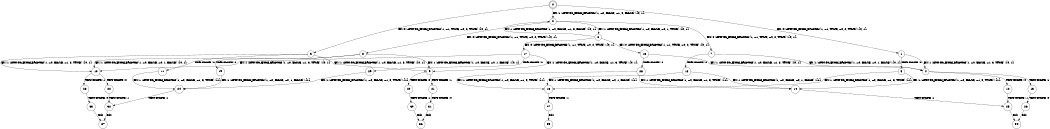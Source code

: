 digraph BCG {
size = "7, 10.5";
center = TRUE;
node [shape = circle];
0 [peripheries = 2];
0 -> 1 [label = "EX !0 !ATOMIC_EXCH_BRANCH (1, +1, TRUE, +0, 2, TRUE) !{0, 1}"];
0 -> 2 [label = "EX !1 !ATOMIC_EXCH_BRANCH (1, +0, FALSE, +1, 3, FALSE) !{0, 1}"];
0 -> 3 [label = "EX !0 !ATOMIC_EXCH_BRANCH (1, +1, TRUE, +0, 2, TRUE) !{0, 1}"];
1 -> 4 [label = "EX !1 !ATOMIC_EXCH_BRANCH (1, +0, FALSE, +1, 3, TRUE) !{0, 1}"];
1 -> 5 [label = "TERMINATE !0"];
2 -> 6 [label = "EX !1 !ATOMIC_EXCH_BRANCH (1, +0, FALSE, +0, 1, TRUE) !{0, 1}"];
2 -> 7 [label = "EX !0 !ATOMIC_EXCH_BRANCH (1, +1, TRUE, +0, 2, TRUE) !{0, 1}"];
2 -> 8 [label = "EX !0 !ATOMIC_EXCH_BRANCH (1, +1, TRUE, +0, 2, TRUE) !{0, 1}"];
3 -> 9 [label = "EX !1 !ATOMIC_EXCH_BRANCH (1, +0, FALSE, +1, 3, TRUE) !{0, 1}"];
3 -> 10 [label = "EX !1 !ATOMIC_EXCH_BRANCH (1, +0, FALSE, +1, 3, TRUE) !{0, 1}"];
3 -> 11 [label = "TERMINATE !0"];
4 -> 12 [label = "TERMINATE !0"];
4 -> 13 [label = "TERMINATE !1"];
5 -> 14 [label = "EX !1 !ATOMIC_EXCH_BRANCH (1, +0, FALSE, +1, 3, TRUE) !{1}"];
5 -> 15 [label = "EX !1 !ATOMIC_EXCH_BRANCH (1, +0, FALSE, +1, 3, TRUE) !{1}"];
6 -> 2 [label = "EX !1 !ATOMIC_EXCH_BRANCH (1, +0, FALSE, +1, 3, FALSE) !{0, 1}"];
6 -> 16 [label = "EX !0 !ATOMIC_EXCH_BRANCH (1, +1, TRUE, +0, 2, TRUE) !{0, 1}"];
6 -> 17 [label = "EX !0 !ATOMIC_EXCH_BRANCH (1, +1, TRUE, +0, 2, TRUE) !{0, 1}"];
7 -> 4 [label = "EX !1 !ATOMIC_EXCH_BRANCH (1, +0, FALSE, +0, 1, FALSE) !{0, 1}"];
7 -> 18 [label = "TERMINATE !0"];
8 -> 9 [label = "EX !1 !ATOMIC_EXCH_BRANCH (1, +0, FALSE, +0, 1, FALSE) !{0, 1}"];
8 -> 10 [label = "EX !1 !ATOMIC_EXCH_BRANCH (1, +0, FALSE, +0, 1, FALSE) !{0, 1}"];
8 -> 19 [label = "TERMINATE !0"];
9 -> 20 [label = "TERMINATE !0"];
9 -> 21 [label = "TERMINATE !1"];
10 -> 22 [label = "TERMINATE !0"];
10 -> 23 [label = "TERMINATE !1"];
11 -> 24 [label = "EX !1 !ATOMIC_EXCH_BRANCH (1, +0, FALSE, +1, 3, TRUE) !{1}"];
12 -> 25 [label = "TERMINATE !1"];
13 -> 26 [label = "TERMINATE !0"];
14 -> 25 [label = "TERMINATE !1"];
15 -> 27 [label = "TERMINATE !1"];
16 -> 4 [label = "EX !1 !ATOMIC_EXCH_BRANCH (1, +0, FALSE, +1, 3, TRUE) !{0, 1}"];
16 -> 28 [label = "TERMINATE !0"];
17 -> 9 [label = "EX !1 !ATOMIC_EXCH_BRANCH (1, +0, FALSE, +1, 3, TRUE) !{0, 1}"];
17 -> 10 [label = "EX !1 !ATOMIC_EXCH_BRANCH (1, +0, FALSE, +1, 3, TRUE) !{0, 1}"];
17 -> 29 [label = "TERMINATE !0"];
18 -> 14 [label = "EX !1 !ATOMIC_EXCH_BRANCH (1, +0, FALSE, +0, 1, FALSE) !{1}"];
18 -> 15 [label = "EX !1 !ATOMIC_EXCH_BRANCH (1, +0, FALSE, +0, 1, FALSE) !{1}"];
19 -> 24 [label = "EX !1 !ATOMIC_EXCH_BRANCH (1, +0, FALSE, +0, 1, FALSE) !{1}"];
20 -> 30 [label = "TERMINATE !1"];
21 -> 31 [label = "TERMINATE !0"];
22 -> 32 [label = "TERMINATE !1"];
23 -> 33 [label = "TERMINATE !0"];
24 -> 32 [label = "TERMINATE !1"];
25 -> 34 [label = "exit"];
26 -> 34 [label = "exit"];
27 -> 35 [label = "exit"];
28 -> 14 [label = "EX !1 !ATOMIC_EXCH_BRANCH (1, +0, FALSE, +1, 3, TRUE) !{1}"];
28 -> 15 [label = "EX !1 !ATOMIC_EXCH_BRANCH (1, +0, FALSE, +1, 3, TRUE) !{1}"];
29 -> 24 [label = "EX !1 !ATOMIC_EXCH_BRANCH (1, +0, FALSE, +1, 3, TRUE) !{1}"];
30 -> 36 [label = "exit"];
31 -> 36 [label = "exit"];
32 -> 37 [label = "exit"];
33 -> 37 [label = "exit"];
}
